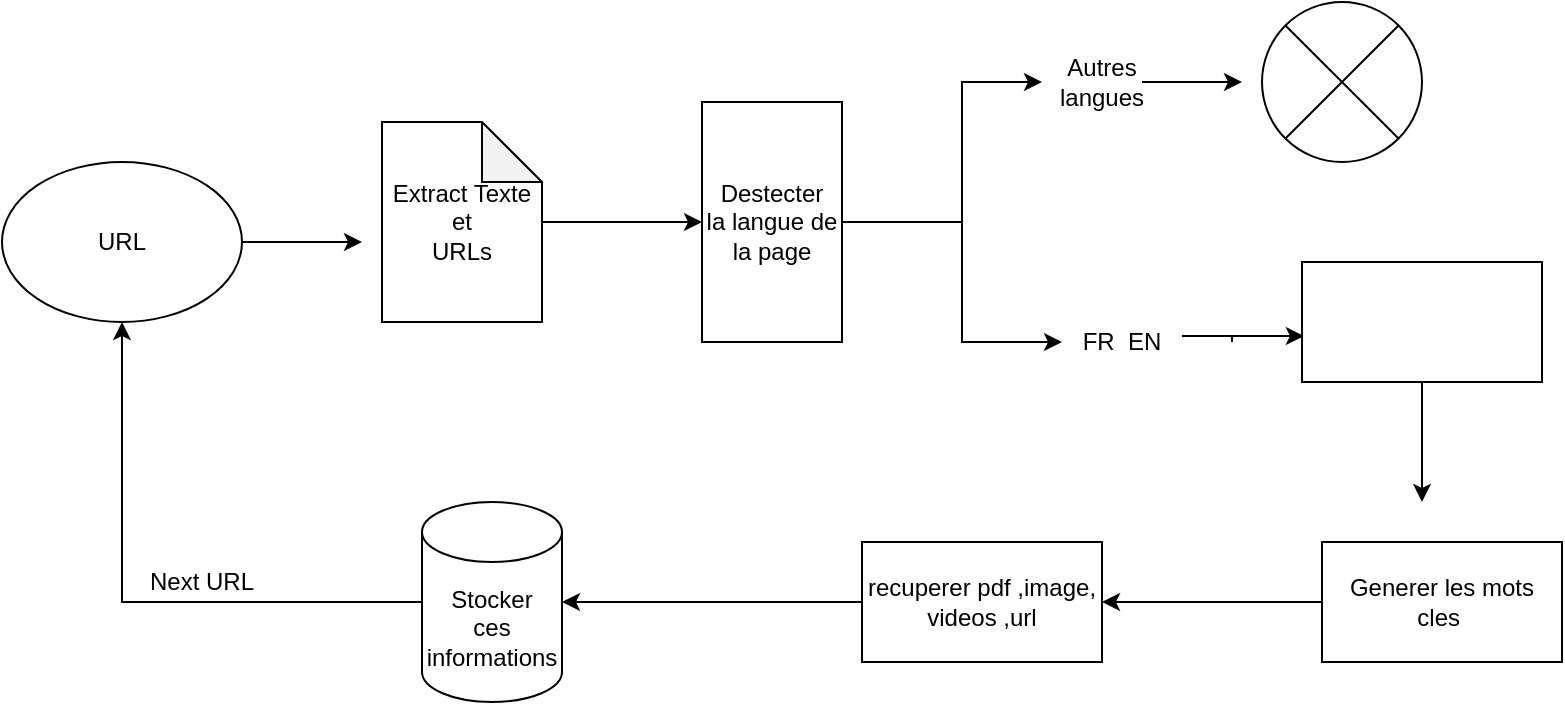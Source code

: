 <mxfile version="13.9.9" type="github">
  <diagram id="lLHkScI9PSYPUKfBsZe1" name="Page-2">
    <mxGraphModel dx="868" dy="450" grid="1" gridSize="10" guides="1" tooltips="1" connect="1" arrows="1" fold="1" page="1" pageScale="1" pageWidth="827" pageHeight="1169" math="0" shadow="0">
      <root>
        <mxCell id="ax7BwXuERNCg8nd2nYM4-0" />
        <mxCell id="ax7BwXuERNCg8nd2nYM4-1" parent="ax7BwXuERNCg8nd2nYM4-0" />
        <mxCell id="NClrPfWND0hd3lDHsP1I-1" style="edgeStyle=orthogonalEdgeStyle;rounded=0;orthogonalLoop=1;jettySize=auto;html=1;" edge="1" parent="ax7BwXuERNCg8nd2nYM4-1" source="NClrPfWND0hd3lDHsP1I-0">
          <mxGeometry relative="1" as="geometry">
            <mxPoint x="200" y="230" as="targetPoint" />
          </mxGeometry>
        </mxCell>
        <mxCell id="NClrPfWND0hd3lDHsP1I-0" value="URL&lt;br&gt;" style="ellipse;whiteSpace=wrap;html=1;" vertex="1" parent="ax7BwXuERNCg8nd2nYM4-1">
          <mxGeometry x="20" y="190" width="120" height="80" as="geometry" />
        </mxCell>
        <mxCell id="NClrPfWND0hd3lDHsP1I-3" style="edgeStyle=orthogonalEdgeStyle;rounded=0;orthogonalLoop=1;jettySize=auto;html=1;" edge="1" parent="ax7BwXuERNCg8nd2nYM4-1" source="NClrPfWND0hd3lDHsP1I-2">
          <mxGeometry relative="1" as="geometry">
            <mxPoint x="370" y="220" as="targetPoint" />
          </mxGeometry>
        </mxCell>
        <mxCell id="NClrPfWND0hd3lDHsP1I-2" value="Extract Texte et&lt;br&gt;URLs" style="shape=note;whiteSpace=wrap;html=1;backgroundOutline=1;darkOpacity=0.05;" vertex="1" parent="ax7BwXuERNCg8nd2nYM4-1">
          <mxGeometry x="210" y="170" width="80" height="100" as="geometry" />
        </mxCell>
        <mxCell id="NClrPfWND0hd3lDHsP1I-5" style="edgeStyle=orthogonalEdgeStyle;rounded=0;orthogonalLoop=1;jettySize=auto;html=1;exitX=0.5;exitY=0;exitDx=0;exitDy=0;" edge="1" parent="ax7BwXuERNCg8nd2nYM4-1" source="NClrPfWND0hd3lDHsP1I-4">
          <mxGeometry relative="1" as="geometry">
            <mxPoint x="540" y="150" as="targetPoint" />
            <mxPoint x="500" y="220" as="sourcePoint" />
            <Array as="points">
              <mxPoint x="500" y="220" />
              <mxPoint x="500" y="150" />
            </Array>
          </mxGeometry>
        </mxCell>
        <mxCell id="NClrPfWND0hd3lDHsP1I-6" style="edgeStyle=orthogonalEdgeStyle;rounded=0;orthogonalLoop=1;jettySize=auto;html=1;" edge="1" parent="ax7BwXuERNCg8nd2nYM4-1" source="NClrPfWND0hd3lDHsP1I-4">
          <mxGeometry relative="1" as="geometry">
            <mxPoint x="550" y="280" as="targetPoint" />
            <Array as="points">
              <mxPoint x="500" y="220" />
              <mxPoint x="500" y="280" />
            </Array>
          </mxGeometry>
        </mxCell>
        <mxCell id="NClrPfWND0hd3lDHsP1I-4" value="Destecter&lt;br&gt;la langue de la page" style="rounded=0;whiteSpace=wrap;html=1;direction=south;" vertex="1" parent="ax7BwXuERNCg8nd2nYM4-1">
          <mxGeometry x="370" y="160" width="70" height="120" as="geometry" />
        </mxCell>
        <mxCell id="NClrPfWND0hd3lDHsP1I-8" style="edgeStyle=orthogonalEdgeStyle;rounded=0;orthogonalLoop=1;jettySize=auto;html=1;" edge="1" parent="ax7BwXuERNCg8nd2nYM4-1" source="NClrPfWND0hd3lDHsP1I-7">
          <mxGeometry relative="1" as="geometry">
            <mxPoint x="640" y="150" as="targetPoint" />
          </mxGeometry>
        </mxCell>
        <mxCell id="NClrPfWND0hd3lDHsP1I-7" value="Autres langues" style="text;html=1;strokeColor=none;fillColor=none;align=center;verticalAlign=middle;whiteSpace=wrap;rounded=0;" vertex="1" parent="ax7BwXuERNCg8nd2nYM4-1">
          <mxGeometry x="550" y="140" width="40" height="20" as="geometry" />
        </mxCell>
        <mxCell id="NClrPfWND0hd3lDHsP1I-9" value="" style="shape=sumEllipse;perimeter=ellipsePerimeter;whiteSpace=wrap;html=1;backgroundOutline=1;" vertex="1" parent="ax7BwXuERNCg8nd2nYM4-1">
          <mxGeometry x="650" y="110" width="80" height="80" as="geometry" />
        </mxCell>
        <mxCell id="NClrPfWND0hd3lDHsP1I-12" style="edgeStyle=orthogonalEdgeStyle;rounded=0;orthogonalLoop=1;jettySize=auto;html=1;entryX=0.008;entryY=0.617;entryDx=0;entryDy=0;entryPerimeter=0;" edge="1" parent="ax7BwXuERNCg8nd2nYM4-1" target="NClrPfWND0hd3lDHsP1I-11">
          <mxGeometry relative="1" as="geometry">
            <mxPoint x="610" y="277" as="sourcePoint" />
            <Array as="points">
              <mxPoint x="635" y="280" />
              <mxPoint x="635" y="277" />
              <mxPoint x="661" y="277" />
            </Array>
          </mxGeometry>
        </mxCell>
        <mxCell id="NClrPfWND0hd3lDHsP1I-10" value="FR&amp;nbsp; EN" style="text;html=1;strokeColor=none;fillColor=none;align=center;verticalAlign=middle;whiteSpace=wrap;rounded=0;" vertex="1" parent="ax7BwXuERNCg8nd2nYM4-1">
          <mxGeometry x="550" y="270" width="60" height="20" as="geometry" />
        </mxCell>
        <mxCell id="NClrPfWND0hd3lDHsP1I-14" style="edgeStyle=orthogonalEdgeStyle;rounded=0;orthogonalLoop=1;jettySize=auto;html=1;" edge="1" parent="ax7BwXuERNCg8nd2nYM4-1" source="NClrPfWND0hd3lDHsP1I-11">
          <mxGeometry relative="1" as="geometry">
            <mxPoint x="730" y="360" as="targetPoint" />
          </mxGeometry>
        </mxCell>
        <mxCell id="NClrPfWND0hd3lDHsP1I-11" value="" style="rounded=0;whiteSpace=wrap;html=1;" vertex="1" parent="ax7BwXuERNCg8nd2nYM4-1">
          <mxGeometry x="670" y="240" width="120" height="60" as="geometry" />
        </mxCell>
        <mxCell id="NClrPfWND0hd3lDHsP1I-16" style="edgeStyle=orthogonalEdgeStyle;rounded=0;orthogonalLoop=1;jettySize=auto;html=1;entryX=1;entryY=0.5;entryDx=0;entryDy=0;" edge="1" parent="ax7BwXuERNCg8nd2nYM4-1" source="NClrPfWND0hd3lDHsP1I-15" target="NClrPfWND0hd3lDHsP1I-17">
          <mxGeometry relative="1" as="geometry">
            <mxPoint x="610" y="410" as="targetPoint" />
          </mxGeometry>
        </mxCell>
        <mxCell id="NClrPfWND0hd3lDHsP1I-15" value="Generer les mots cles&amp;nbsp;" style="rounded=0;whiteSpace=wrap;html=1;" vertex="1" parent="ax7BwXuERNCg8nd2nYM4-1">
          <mxGeometry x="680" y="380" width="120" height="60" as="geometry" />
        </mxCell>
        <mxCell id="NClrPfWND0hd3lDHsP1I-19" style="edgeStyle=orthogonalEdgeStyle;rounded=0;orthogonalLoop=1;jettySize=auto;html=1;entryX=1;entryY=0.5;entryDx=0;entryDy=0;entryPerimeter=0;" edge="1" parent="ax7BwXuERNCg8nd2nYM4-1" source="NClrPfWND0hd3lDHsP1I-17" target="NClrPfWND0hd3lDHsP1I-18">
          <mxGeometry relative="1" as="geometry" />
        </mxCell>
        <mxCell id="NClrPfWND0hd3lDHsP1I-17" value="recuperer pdf ,image,&lt;br&gt;videos ,url" style="rounded=0;whiteSpace=wrap;html=1;" vertex="1" parent="ax7BwXuERNCg8nd2nYM4-1">
          <mxGeometry x="450" y="380" width="120" height="60" as="geometry" />
        </mxCell>
        <mxCell id="NClrPfWND0hd3lDHsP1I-20" style="edgeStyle=orthogonalEdgeStyle;rounded=0;orthogonalLoop=1;jettySize=auto;html=1;" edge="1" parent="ax7BwXuERNCg8nd2nYM4-1" source="NClrPfWND0hd3lDHsP1I-18" target="NClrPfWND0hd3lDHsP1I-0">
          <mxGeometry relative="1" as="geometry">
            <mxPoint x="70" y="330" as="targetPoint" />
          </mxGeometry>
        </mxCell>
        <mxCell id="NClrPfWND0hd3lDHsP1I-18" value="Stocker&lt;br&gt;ces informations" style="shape=cylinder3;whiteSpace=wrap;html=1;boundedLbl=1;backgroundOutline=1;size=15;" vertex="1" parent="ax7BwXuERNCg8nd2nYM4-1">
          <mxGeometry x="230" y="360" width="70" height="100" as="geometry" />
        </mxCell>
        <mxCell id="NClrPfWND0hd3lDHsP1I-21" value="Next URL" style="text;html=1;strokeColor=none;fillColor=none;align=center;verticalAlign=middle;whiteSpace=wrap;rounded=0;" vertex="1" parent="ax7BwXuERNCg8nd2nYM4-1">
          <mxGeometry x="90" y="390" width="60" height="20" as="geometry" />
        </mxCell>
      </root>
    </mxGraphModel>
  </diagram>
</mxfile>
